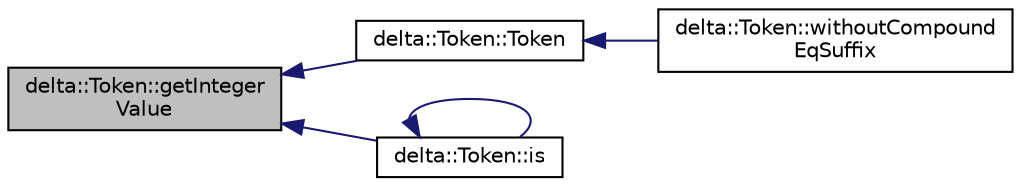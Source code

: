 digraph "delta::Token::getIntegerValue"
{
  edge [fontname="Helvetica",fontsize="10",labelfontname="Helvetica",labelfontsize="10"];
  node [fontname="Helvetica",fontsize="10",shape=record];
  rankdir="LR";
  Node6 [label="delta::Token::getInteger\lValue",height=0.2,width=0.4,color="black", fillcolor="grey75", style="filled", fontcolor="black"];
  Node6 -> Node7 [dir="back",color="midnightblue",fontsize="10",style="solid",fontname="Helvetica"];
  Node7 [label="delta::Token::Token",height=0.2,width=0.4,color="black", fillcolor="white", style="filled",URL="$structdelta_1_1_token.html#a013a2ae635d6990335e8eb5210b3c584"];
  Node7 -> Node8 [dir="back",color="midnightblue",fontsize="10",style="solid",fontname="Helvetica"];
  Node8 [label="delta::Token::withoutCompound\lEqSuffix",height=0.2,width=0.4,color="black", fillcolor="white", style="filled",URL="$structdelta_1_1_token.html#ad029951524fa6ac5913d568ea7a8ce79"];
  Node6 -> Node9 [dir="back",color="midnightblue",fontsize="10",style="solid",fontname="Helvetica"];
  Node9 [label="delta::Token::is",height=0.2,width=0.4,color="black", fillcolor="white", style="filled",URL="$structdelta_1_1_token.html#ada52d2e13d06ef1036a3c5b409617a32"];
  Node9 -> Node9 [dir="back",color="midnightblue",fontsize="10",style="solid",fontname="Helvetica"];
}
